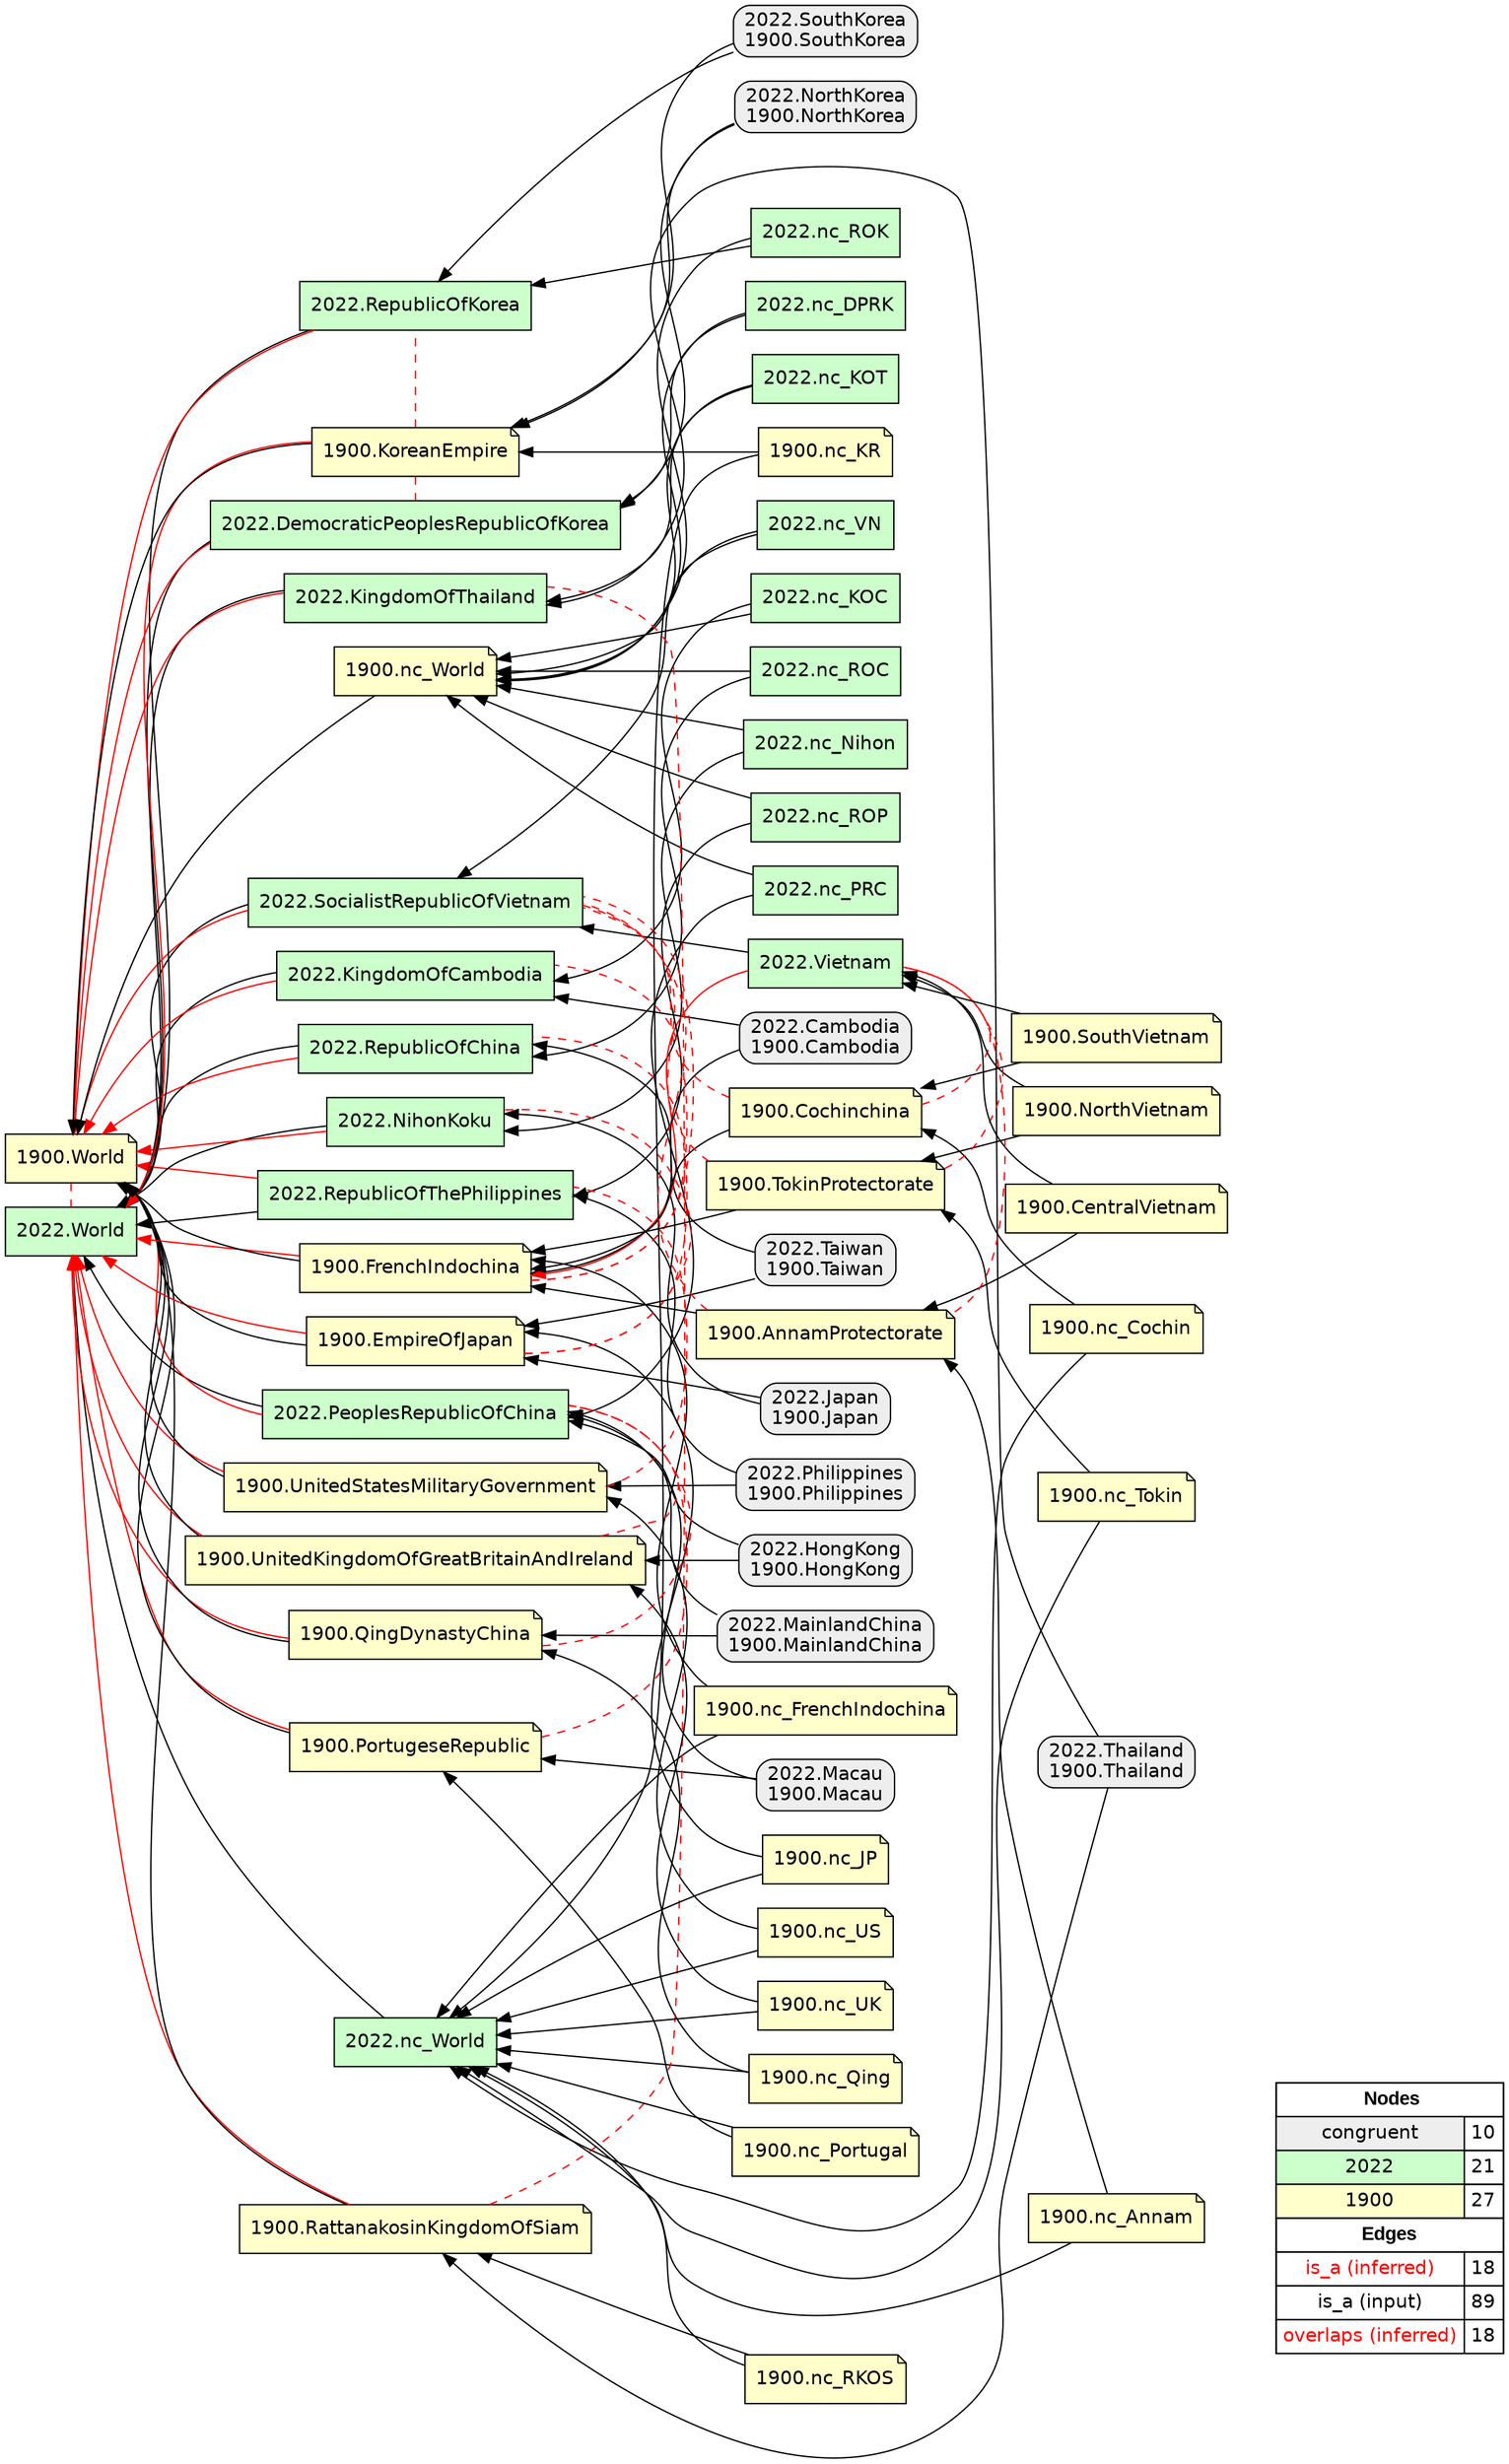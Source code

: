 digraph{
rankdir=RL
node[shape=box style="filled,rounded" fillcolor="#EEEEEE" fontname="helvetica"] 
"2022.Thailand\n1900.Thailand"
"2022.NorthKorea\n1900.NorthKorea"
"2022.Macau\n1900.Macau"
"2022.HongKong\n1900.HongKong"
"2022.Japan\n1900.Japan"
"2022.Cambodia\n1900.Cambodia"
"2022.Philippines\n1900.Philippines"
"2022.MainlandChina\n1900.MainlandChina"
"2022.SouthKorea\n1900.SouthKorea"
"2022.Taiwan\n1900.Taiwan"
node[shape=box style=filled fillcolor="#CCFFCC" fontname="helvetica"] 
"2022.nc_VN"
"2022.SocialistRepublicOfVietnam"
"2022.DemocraticPeoplesRepublicOfKorea"
"2022.nc_World"
"2022.PeoplesRepublicOfChina"
"2022.nc_ROC"
"2022.nc_DPRK"
"2022.RepublicOfChina"
"2022.RepublicOfThePhilippines"
"2022.nc_Nihon"
"2022.Vietnam"
"2022.NihonKoku"
"2022.World"
"2022.KingdomOfThailand"
"2022.nc_PRC"
"2022.RepublicOfKorea"
"2022.nc_ROK"
"2022.nc_KOC"
"2022.nc_KOT"
"2022.nc_ROP"
"2022.KingdomOfCambodia"
node[shape=note style=filled fillcolor="#FFFFCC" fontname="helvetica"] 
"1900.PortugeseRepublic"
"1900.nc_Qing"
"1900.nc_RKOS"
"1900.nc_FrenchIndochina"
"1900.KoreanEmpire"
"1900.RattanakosinKingdomOfSiam"
"1900.UnitedStatesMilitaryGovernment"
"1900.nc_World"
"1900.nc_JP"
"1900.UnitedKingdomOfGreatBritainAndIreland"
"1900.nc_Annam"
"1900.nc_Tokin"
"1900.EmpireOfJapan"
"1900.Cochinchina"
"1900.nc_Cochin"
"1900.FrenchIndochina"
"1900.nc_KR"
"1900.NorthVietnam"
"1900.World"
"1900.nc_Portugal"
"1900.nc_UK"
"1900.nc_US"
"1900.TokinProtectorate"
"1900.CentralVietnam"
"1900.QingDynastyChina"
"1900.AnnamProtectorate"
"1900.SouthVietnam"
edge[arrowhead=normal style=solid color="#FF0000" constraint=true penwidth=1]
"1900.PortugeseRepublic" -> "2022.World"
"1900.UnitedStatesMilitaryGovernment" -> "2022.World"
"2022.KingdomOfThailand" -> "1900.World"
"1900.UnitedKingdomOfGreatBritainAndIreland" -> "2022.World"
"1900.EmpireOfJapan" -> "2022.World"
"2022.KingdomOfCambodia" -> "1900.World"
"1900.FrenchIndochina" -> "2022.World"
"2022.DemocraticPeoplesRepublicOfKorea" -> "1900.World"
"1900.KoreanEmpire" -> "2022.World"
"2022.RepublicOfThePhilippines" -> "1900.World"
"2022.NihonKoku" -> "1900.World"
"2022.RepublicOfKorea" -> "1900.World"
"2022.PeoplesRepublicOfChina" -> "1900.World"
"2022.RepublicOfChina" -> "1900.World"
"2022.SocialistRepublicOfVietnam" -> "1900.World"
"2022.Vietnam" -> "1900.FrenchIndochina"
"1900.QingDynastyChina" -> "2022.World"
"1900.RattanakosinKingdomOfSiam" -> "2022.World"
edge[arrowhead=normal style=solid color="#000000" constraint=true penwidth=1]
"2022.Macau\n1900.Macau" -> "2022.PeoplesRepublicOfChina"
"1900.nc_Portugal" -> "2022.nc_World"
"2022.nc_ROK" -> "1900.nc_World"
"2022.HongKong\n1900.HongKong" -> "1900.UnitedKingdomOfGreatBritainAndIreland"
"2022.nc_VN" -> "2022.SocialistRepublicOfVietnam"
"1900.nc_Qing" -> "1900.QingDynastyChina"
"1900.CentralVietnam" -> "2022.Vietnam"
"1900.QingDynastyChina" -> "1900.World"
"2022.Japan\n1900.Japan" -> "1900.EmpireOfJapan"
"2022.Taiwan\n1900.Taiwan" -> "1900.EmpireOfJapan"
"1900.UnitedKingdomOfGreatBritainAndIreland" -> "1900.World"
"2022.NorthKorea\n1900.NorthKorea" -> "2022.DemocraticPeoplesRepublicOfKorea"
"1900.KoreanEmpire" -> "1900.World"
"2022.nc_ROC" -> "2022.RepublicOfChina"
"1900.CentralVietnam" -> "1900.AnnamProtectorate"
"2022.Taiwan\n1900.Taiwan" -> "2022.RepublicOfChina"
"2022.nc_DPRK" -> "2022.DemocraticPeoplesRepublicOfKorea"
"1900.nc_RKOS" -> "1900.RattanakosinKingdomOfSiam"
"2022.nc_Nihon" -> "2022.NihonKoku"
"1900.UnitedStatesMilitaryGovernment" -> "1900.World"
"1900.SouthVietnam" -> "2022.Vietnam"
"2022.RepublicOfChina" -> "2022.World"
"2022.Philippines\n1900.Philippines" -> "2022.RepublicOfThePhilippines"
"2022.SocialistRepublicOfVietnam" -> "2022.World"
"2022.nc_KOT" -> "2022.KingdomOfThailand"
"2022.SouthKorea\n1900.SouthKorea" -> "1900.KoreanEmpire"
"2022.nc_VN" -> "1900.nc_World"
"1900.nc_Tokin" -> "1900.TokinProtectorate"
"1900.nc_KR" -> "1900.KoreanEmpire"
"1900.NorthVietnam" -> "1900.TokinProtectorate"
"2022.KingdomOfCambodia" -> "2022.World"
"2022.Cambodia\n1900.Cambodia" -> "1900.FrenchIndochina"
"2022.Japan\n1900.Japan" -> "2022.NihonKoku"
"2022.SouthKorea\n1900.SouthKorea" -> "2022.RepublicOfKorea"
"1900.nc_UK" -> "2022.nc_World"
"1900.nc_Cochin" -> "1900.Cochinchina"
"2022.nc_ROC" -> "1900.nc_World"
"1900.nc_US" -> "1900.UnitedStatesMilitaryGovernment"
"2022.Philippines\n1900.Philippines" -> "1900.UnitedStatesMilitaryGovernment"
"2022.MainlandChina\n1900.MainlandChina" -> "1900.QingDynastyChina"
"1900.nc_Qing" -> "2022.nc_World"
"1900.nc_JP" -> "2022.nc_World"
"2022.Cambodia\n1900.Cambodia" -> "2022.KingdomOfCambodia"
"2022.Thailand\n1900.Thailand" -> "2022.KingdomOfThailand"
"2022.DemocraticPeoplesRepublicOfKorea" -> "2022.World"
"1900.nc_World" -> "1900.World"
"1900.nc_Portugal" -> "1900.PortugeseRepublic"
"1900.TokinProtectorate" -> "1900.FrenchIndochina"
"1900.nc_UK" -> "1900.UnitedKingdomOfGreatBritainAndIreland"
"2022.NihonKoku" -> "2022.World"
"1900.nc_KR" -> "2022.nc_World"
"2022.MainlandChina\n1900.MainlandChina" -> "2022.PeoplesRepublicOfChina"
"1900.RattanakosinKingdomOfSiam" -> "1900.World"
"2022.nc_ROK" -> "2022.RepublicOfKorea"
"1900.nc_FrenchIndochina" -> "1900.FrenchIndochina"
"1900.Cochinchina" -> "1900.FrenchIndochina"
"2022.nc_ROP" -> "2022.RepublicOfThePhilippines"
"1900.PortugeseRepublic" -> "1900.World"
"1900.nc_US" -> "2022.nc_World"
"2022.nc_ROP" -> "1900.nc_World"
"2022.nc_KOC" -> "1900.nc_World"
"1900.AnnamProtectorate" -> "1900.FrenchIndochina"
"2022.nc_World" -> "2022.World"
"2022.nc_PRC" -> "1900.nc_World"
"1900.NorthVietnam" -> "2022.Vietnam"
"2022.Vietnam" -> "2022.SocialistRepublicOfVietnam"
"1900.FrenchIndochina" -> "1900.World"
"2022.RepublicOfThePhilippines" -> "2022.World"
"1900.nc_JP" -> "1900.EmpireOfJapan"
"2022.nc_Nihon" -> "1900.nc_World"
"1900.nc_FrenchIndochina" -> "2022.nc_World"
"2022.PeoplesRepublicOfChina" -> "2022.World"
"2022.nc_DPRK" -> "1900.nc_World"
"2022.nc_KOT" -> "1900.nc_World"
"1900.EmpireOfJapan" -> "1900.World"
"1900.SouthVietnam" -> "1900.Cochinchina"
"1900.nc_Tokin" -> "2022.nc_World"
"2022.HongKong\n1900.HongKong" -> "2022.PeoplesRepublicOfChina"
"1900.nc_RKOS" -> "2022.nc_World"
"2022.Thailand\n1900.Thailand" -> "1900.RattanakosinKingdomOfSiam"
"1900.nc_Cochin" -> "2022.nc_World"
"1900.nc_Annam" -> "1900.AnnamProtectorate"
"1900.nc_Annam" -> "2022.nc_World"
"2022.NorthKorea\n1900.NorthKorea" -> "1900.KoreanEmpire"
"2022.Macau\n1900.Macau" -> "1900.PortugeseRepublic"
"2022.nc_KOC" -> "2022.KingdomOfCambodia"
"2022.KingdomOfThailand" -> "2022.World"
"2022.nc_PRC" -> "2022.PeoplesRepublicOfChina"
"2022.RepublicOfKorea" -> "2022.World"
edge[arrowhead=normal style=dotted color="#000000" constraint=true penwidth=1]
edge[arrowhead=none style=dashed color="#FF0000" constraint=false penwidth=1]
"1900.KoreanEmpire" -> "2022.DemocraticPeoplesRepublicOfKorea"
"1900.PortugeseRepublic" -> "2022.PeoplesRepublicOfChina"
"1900.TokinProtectorate" -> "2022.SocialistRepublicOfVietnam"
"1900.AnnamProtectorate" -> "2022.Vietnam"
"1900.EmpireOfJapan" -> "2022.NihonKoku"
"1900.FrenchIndochina" -> "2022.KingdomOfCambodia"
"1900.World" -> "2022.World"
"1900.UnitedKingdomOfGreatBritainAndIreland" -> "2022.PeoplesRepublicOfChina"
"1900.KoreanEmpire" -> "2022.RepublicOfKorea"
"1900.EmpireOfJapan" -> "2022.RepublicOfChina"
"1900.Cochinchina" -> "2022.Vietnam"
"1900.AnnamProtectorate" -> "2022.SocialistRepublicOfVietnam"
"1900.QingDynastyChina" -> "2022.PeoplesRepublicOfChina"
"1900.UnitedStatesMilitaryGovernment" -> "2022.RepublicOfThePhilippines"
"1900.RattanakosinKingdomOfSiam" -> "2022.KingdomOfThailand"
"1900.Cochinchina" -> "2022.SocialistRepublicOfVietnam"
"1900.TokinProtectorate" -> "2022.Vietnam"
"1900.FrenchIndochina" -> "2022.SocialistRepublicOfVietnam"
node[shape=box] 
{rank=source Legend [fillcolor= white margin=0 label=< 
 <TABLE BORDER="0" CELLBORDER="1" CELLSPACING="0" CELLPADDING="4"> 
<TR> <TD COLSPAN="2"><font face="Arial Black"> Nodes</font></TD> </TR> 
<TR> 
 <TD bgcolor="#EEEEEE" fontname="helvetica">congruent</TD> 
 <TD>10</TD> 
 </TR> 
<TR> 
 <TD bgcolor="#CCFFCC" fontname="helvetica">2022</TD> 
 <TD>21</TD> 
 </TR> 
<TR> 
 <TD bgcolor="#FFFFCC" fontname="helvetica">1900</TD> 
 <TD>27</TD> 
 </TR> 
<TR> <TD COLSPAN="2"><font face = "Arial Black"> Edges </font></TD> </TR> 
<TR> 
 <TD><font color ="#FF0000">is_a (inferred)</font></TD><TD>18</TD>
</TR>
<TR> 
 <TD><font color ="#000000">is_a (input)</font></TD><TD>89</TD>
</TR>
<TR> 
 <TD><font color ="#FF0000">overlaps (inferred)</font></TD><TD>18</TD>
</TR>
</TABLE> 
 >] } 
}